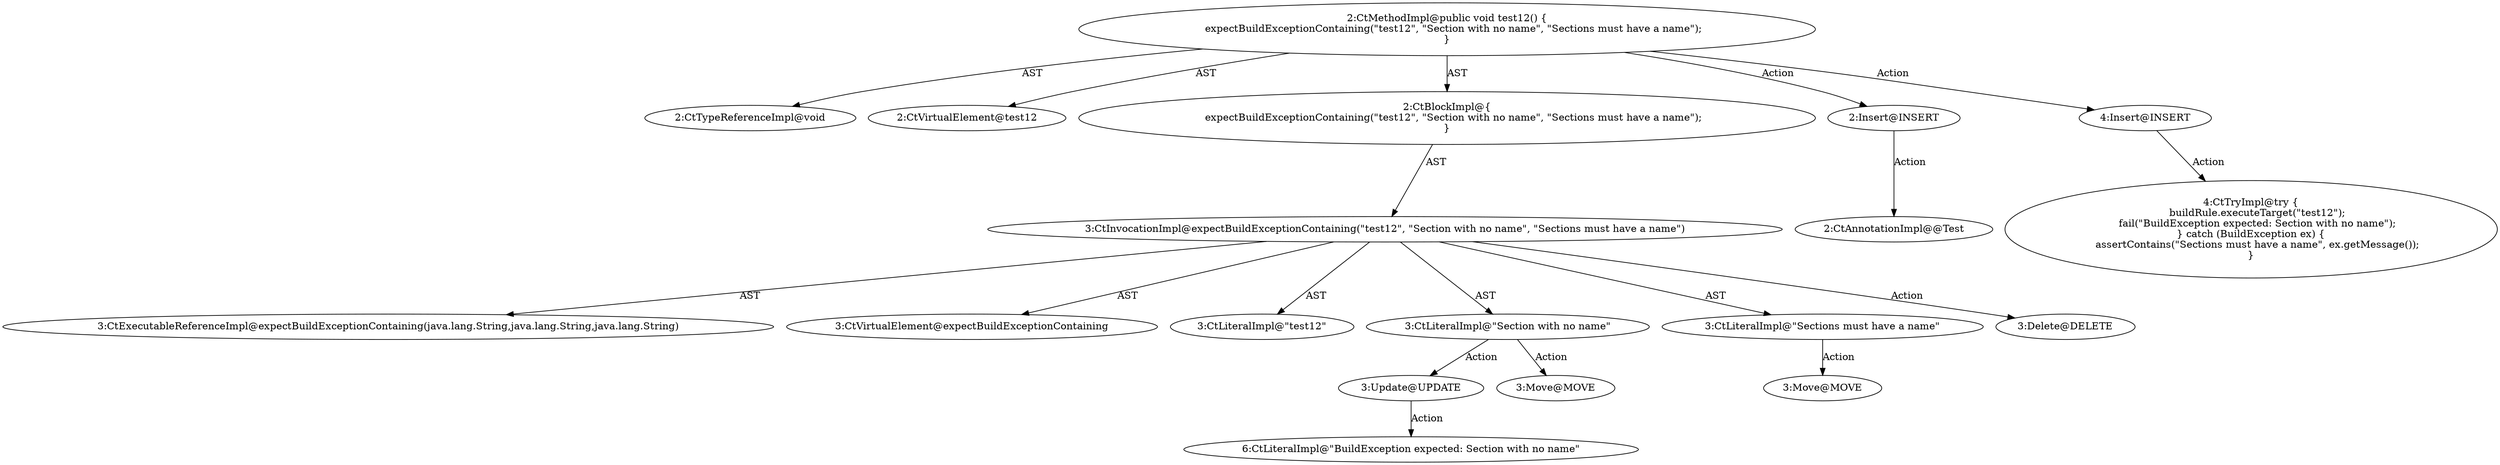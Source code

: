 digraph "test12#?" {
0 [label="2:CtTypeReferenceImpl@void" shape=ellipse]
1 [label="2:CtVirtualElement@test12" shape=ellipse]
2 [label="3:CtExecutableReferenceImpl@expectBuildExceptionContaining(java.lang.String,java.lang.String,java.lang.String)" shape=ellipse]
3 [label="3:CtVirtualElement@expectBuildExceptionContaining" shape=ellipse]
4 [label="3:CtLiteralImpl@\"test12\"" shape=ellipse]
5 [label="3:CtLiteralImpl@\"Section with no name\"" shape=ellipse]
6 [label="3:CtLiteralImpl@\"Sections must have a name\"" shape=ellipse]
7 [label="3:CtInvocationImpl@expectBuildExceptionContaining(\"test12\", \"Section with no name\", \"Sections must have a name\")" shape=ellipse]
8 [label="2:CtBlockImpl@\{
    expectBuildExceptionContaining(\"test12\", \"Section with no name\", \"Sections must have a name\");
\}" shape=ellipse]
9 [label="2:CtMethodImpl@public void test12() \{
    expectBuildExceptionContaining(\"test12\", \"Section with no name\", \"Sections must have a name\");
\}" shape=ellipse]
10 [label="3:Update@UPDATE" shape=ellipse]
11 [label="6:CtLiteralImpl@\"BuildException expected: Section with no name\"" shape=ellipse]
12 [label="3:Delete@DELETE" shape=ellipse]
13 [label="2:Insert@INSERT" shape=ellipse]
14 [label="2:CtAnnotationImpl@@Test" shape=ellipse]
15 [label="4:Insert@INSERT" shape=ellipse]
16 [label="4:CtTryImpl@try \{
    buildRule.executeTarget(\"test12\");
    fail(\"BuildException expected: Section with no name\");
\} catch (BuildException ex) \{
    assertContains(\"Sections must have a name\", ex.getMessage());
\}" shape=ellipse]
17 [label="3:Move@MOVE" shape=ellipse]
18 [label="3:Move@MOVE" shape=ellipse]
5 -> 10 [label="Action"];
5 -> 17 [label="Action"];
6 -> 18 [label="Action"];
7 -> 3 [label="AST"];
7 -> 2 [label="AST"];
7 -> 4 [label="AST"];
7 -> 5 [label="AST"];
7 -> 6 [label="AST"];
7 -> 12 [label="Action"];
8 -> 7 [label="AST"];
9 -> 1 [label="AST"];
9 -> 0 [label="AST"];
9 -> 8 [label="AST"];
9 -> 13 [label="Action"];
9 -> 15 [label="Action"];
10 -> 11 [label="Action"];
13 -> 14 [label="Action"];
15 -> 16 [label="Action"];
}